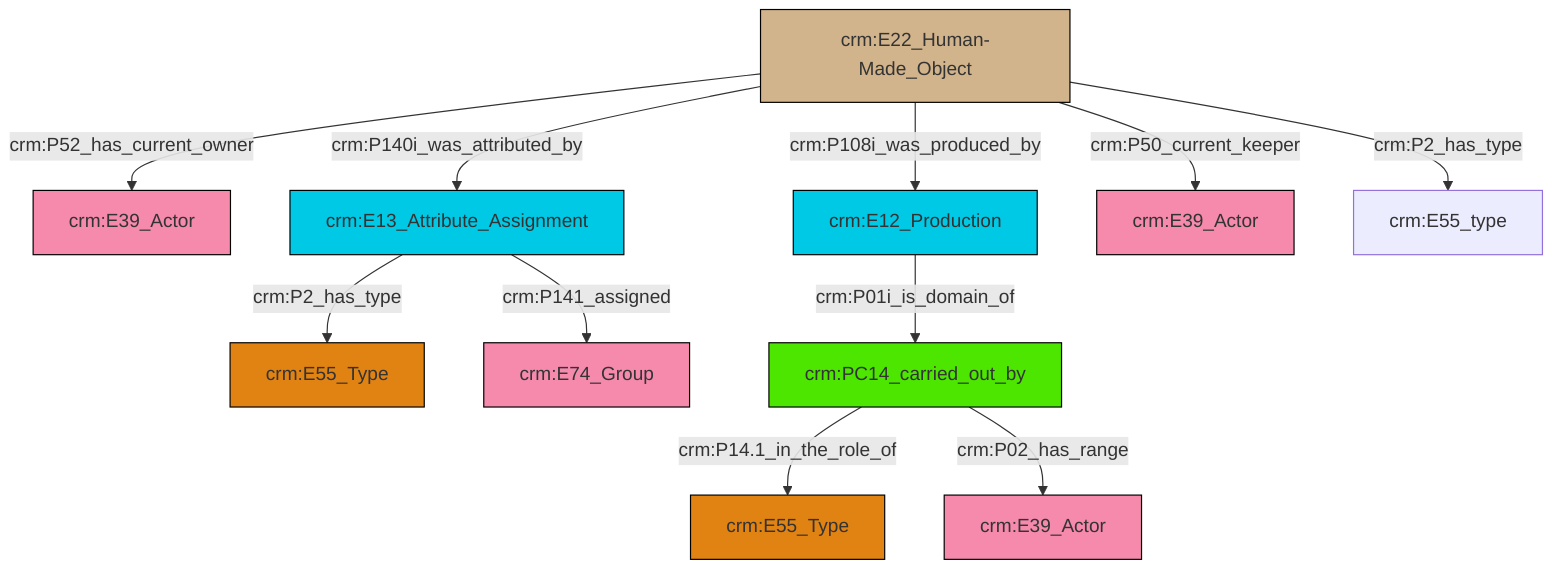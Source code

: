 graph TD
classDef Literal fill:#f2f2f2,stroke:#000000;
classDef CRM_Entity fill:#FFFFFF,stroke:#000000;
classDef Temporal_Entity fill:#00C9E6, stroke:#000000;
classDef Type fill:#E18312, stroke:#000000;
classDef Time-Span fill:#2C9C91, stroke:#000000;
classDef Appellation fill:#FFEB7F, stroke:#000000;
classDef Place fill:#008836, stroke:#000000;
classDef Persistent_Item fill:#B266B2, stroke:#000000;
classDef Conceptual_Object fill:#FFD700, stroke:#000000;
classDef Physical_Thing fill:#D2B48C, stroke:#000000;
classDef Actor fill:#f58aad, stroke:#000000;
classDef PC_Classes fill:#4ce600, stroke:#000000;
classDef Multi fill:#cccccc,stroke:#000000;

4["crm:E22_Human-Made_Object"]:::Physical_Thing -->|crm:P140i_was_attributed_by| 6["crm:E13_Attribute_Assignment"]:::Temporal_Entity
4["crm:E22_Human-Made_Object"]:::Physical_Thing -->|crm:P50_current_keeper| 11["crm:E39_Actor"]:::Actor
4["crm:E22_Human-Made_Object"]:::Physical_Thing -->|crm:P108i_was_produced_by| 9["crm:E12_Production"]:::Temporal_Entity
6["crm:E13_Attribute_Assignment"]:::Temporal_Entity -->|crm:P2_has_type| 0["crm:E55_Type"]:::Type
6["crm:E13_Attribute_Assignment"]:::Temporal_Entity -->|crm:P141_assigned| 7["crm:E74_Group"]:::Actor
4["crm:E22_Human-Made_Object"]:::Physical_Thing -->|crm:P52_has_current_owner| 2["crm:E39_Actor"]:::Actor
9["crm:E12_Production"]:::Temporal_Entity -->|crm:P01i_is_domain_of| 16["crm:PC14_carried_out_by"]:::PC_Classes
4["crm:E22_Human-Made_Object"]:::Physical_Thing -->|crm:P2_has_type| 14["crm:E55_type"]:::Default
16["crm:PC14_carried_out_by"]:::PC_Classes -->|crm:P14.1_in_the_role_of| 17["crm:E55_Type"]:::Type
16["crm:PC14_carried_out_by"]:::PC_Classes -->|crm:P02_has_range| 19["crm:E39_Actor"]:::Actor